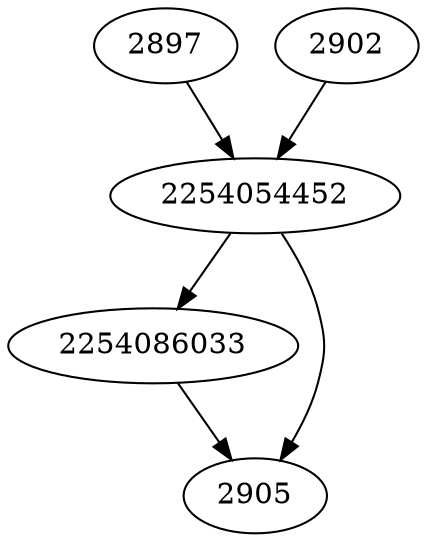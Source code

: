 strict digraph  {
2897;
2254086033;
2254054452;
2902;
2905;
2897 -> 2254054452;
2254086033 -> 2905;
2254054452 -> 2254086033;
2254054452 -> 2905;
2902 -> 2254054452;
}
